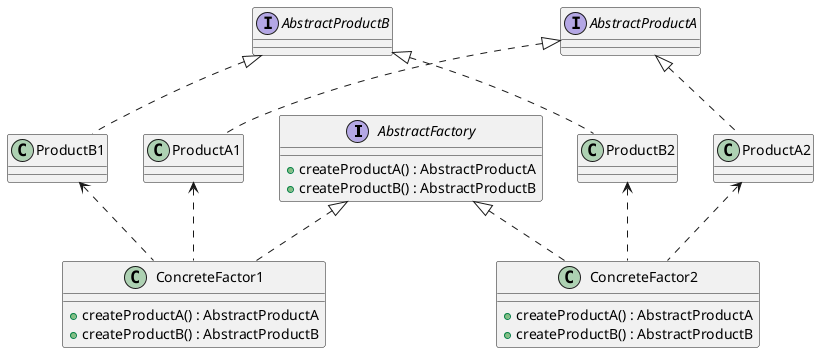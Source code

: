 @startuml
Interface AbstractFactory {
+ createProductA() : AbstractProductA
+ createProductB() : AbstractProductB
}

Interface AbstractProductA {}

Interface AbstractProductB {}

Class ConcreteFactor1 {
+ createProductA() : AbstractProductA
+ createProductB() : AbstractProductB
}

Class ConcreteFactor2 {
+ createProductA() : AbstractProductA
+ createProductB() : AbstractProductB
}

Class ProductA1

Class ProductA2

Class ProductB1

Class ProductB2

AbstractFactory <|.. ConcreteFactor1
AbstractFactory <|.. ConcreteFactor2

AbstractProductA <|.. ProductA1
AbstractProductA <|.. ProductA2

AbstractProductB <|.. ProductB1
AbstractProductB <|.. ProductB2

ProductA1 <.. ConcreteFactor1
ProductB1 <.. ConcreteFactor1

ProductA2 <.. ConcreteFactor2
ProductB2 <.. ConcreteFactor2

@enduml